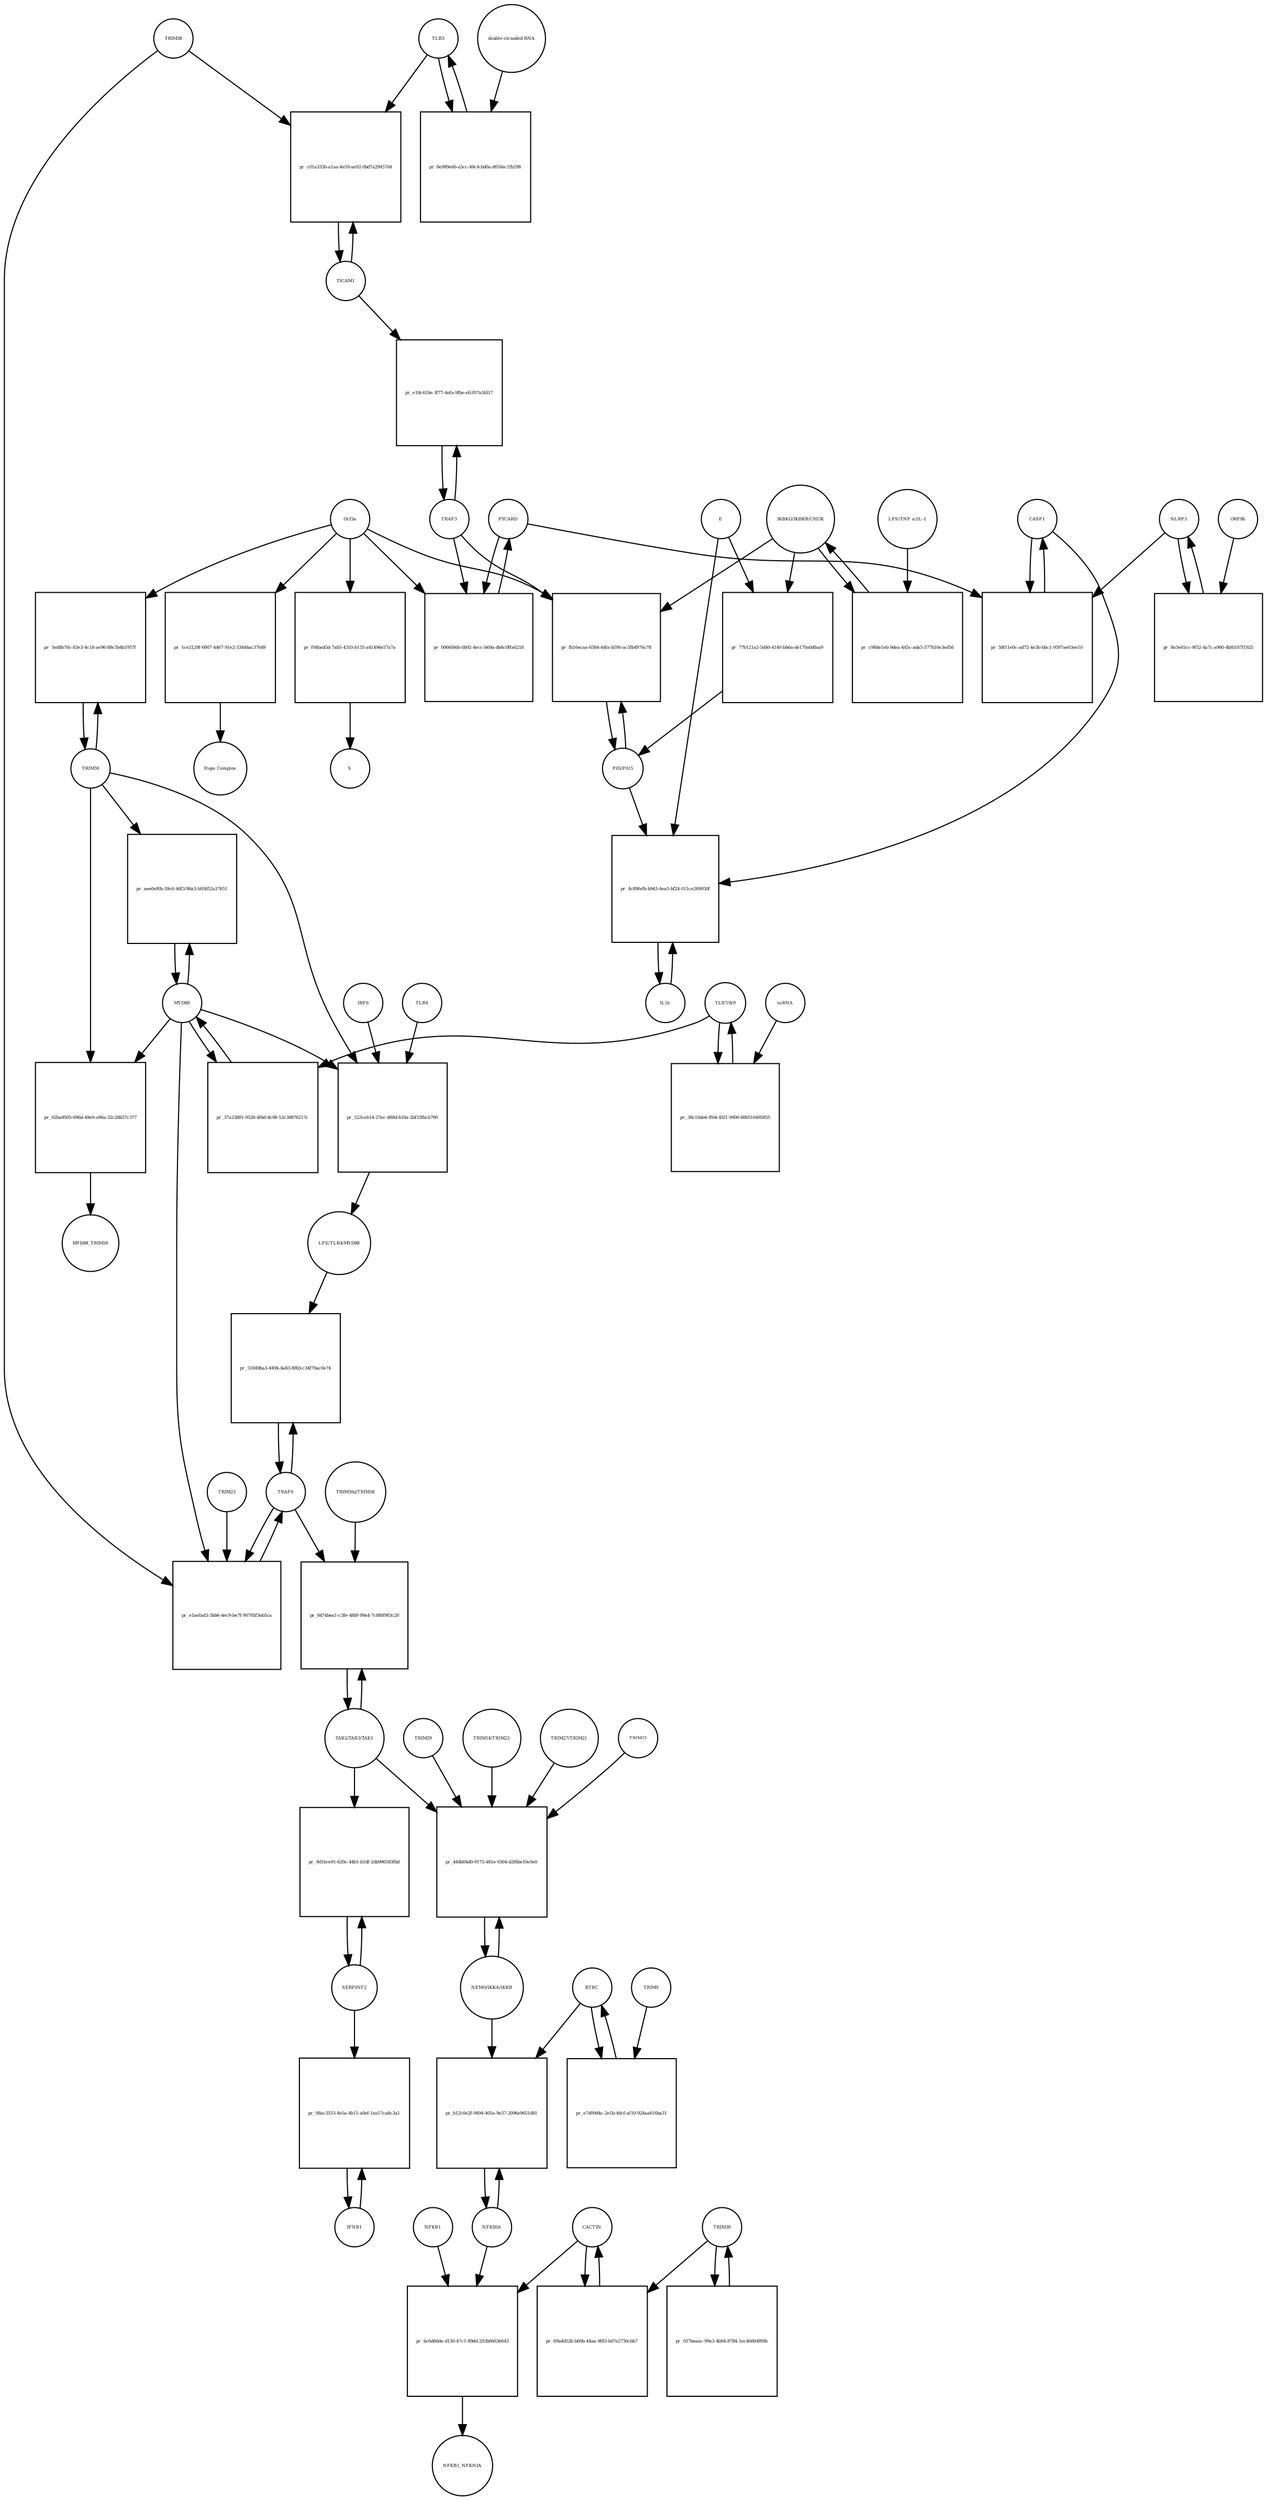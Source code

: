 strict digraph  {
CASP1 [annotation=urn_miriam_hgnc_1499, bipartite=0, cls=macromolecule, fontsize=4, label=CASP1, shape=circle];
"pr_58f11e0c-ad72-4e3b-bbc1-9597ae03ee10" [annotation="", bipartite=1, cls=process, fontsize=4, label="pr_58f11e0c-ad72-4e3b-bbc1-9597ae03ee10", shape=square];
PYCARD [annotation="", bipartite=0, cls="macromolecule multimer", fontsize=4, label=PYCARD, shape=circle];
NLRP3 [annotation="", bipartite=0, cls="macromolecule multimer", fontsize=4, label=NLRP3, shape=circle];
TRAF6 [annotation=urn_miriam_hgnc_12036, bipartite=0, cls=macromolecule, fontsize=4, label=TRAF6, shape=circle];
"pr_51849ba3-4494-4a83-88fd-c34f79ac0e74" [annotation="", bipartite=1, cls=process, fontsize=4, label="pr_51849ba3-4494-4a83-88fd-c34f79ac0e74", shape=square];
"LPS/TLR4/MYD88" [annotation="urn_miriam_hgnc_6121|urn_miriam_hgnc_11850|urn_miriam_hgnc_7562", bipartite=0, cls=complex, fontsize=4, label="LPS/TLR4/MYD88", shape=circle];
NFKBIA [annotation=urn_miriam_hgnc_7797, bipartite=0, cls=macromolecule, fontsize=4, label=NFKBIA, shape=circle];
"pr_b12c0e2f-9494-405a-9e37-2096e9651d81" [annotation="", bipartite=1, cls=process, fontsize=4, label="pr_b12c0e2f-9494-405a-9e37-2096e9651d81", shape=square];
BTRC [annotation=urn_miriam_hgnc_1144, bipartite=0, cls=macromolecule, fontsize=4, label=BTRC, shape=circle];
"NEMO/IKKA/IKKB" [annotation="urn_miriam_hgnc_5961|urn_miriam_hgnc_5960|urn_miriam_hgnc_1974", bipartite=0, cls=complex, fontsize=4, label="NEMO/IKKA/IKKB", shape=circle];
IL1b [annotation=urn_miriam_hgnc_5992, bipartite=0, cls=macromolecule, fontsize=4, label=IL1b, shape=circle];
"pr_4c89fefb-b943-4ea5-bf24-011ce269050f" [annotation="", bipartite=1, cls=process, fontsize=4, label="pr_4c89fefb-b943-4ea5-bf24-011ce269050f", shape=square];
E [annotation=urn_miriam_ncbiprotein_1796318600, bipartite=0, cls=macromolecule, fontsize=4, label=E, shape=circle];
"P65/P015" [annotation="urn_miriam_hgnc_9955|urn_miriam_hgnc_7794", bipartite=0, cls=complex, fontsize=4, label="P65/P015", shape=circle];
IFNB1 [annotation=urn_miriam_hgnc_5434, bipartite=0, cls=macromolecule, fontsize=4, label=IFNB1, shape=circle];
"pr_08ac3553-4e5a-4b11-a0ef-1ea17ca8c3a1" [annotation="", bipartite=1, cls=process, fontsize=4, label="pr_08ac3553-4e5a-4b11-a0ef-1ea17ca8c3a1", shape=square];
SERPINF2 [annotation=urn_miriam_hgnc_9075, bipartite=0, cls=macromolecule, fontsize=4, label=SERPINF2, shape=circle];
TLR3 [annotation=urn_miriam_hgnc_11849, bipartite=0, cls=macromolecule, fontsize=4, label=TLR3, shape=circle];
"pr_8e989e66-a5cc-48c4-bd0a-d650ec1fb298" [annotation="", bipartite=1, cls=process, fontsize=4, label="pr_8e989e66-a5cc-48c4-bd0a-d650ec1fb298", shape=square];
"double-stranded RNA" [annotation="", bipartite=0, cls="nucleic acid feature", fontsize=4, label="double-stranded RNA", shape=circle];
TICAM1 [annotation=urn_miriam_hgnc_18348, bipartite=0, cls=macromolecule, fontsize=4, label=TICAM1, shape=circle];
"pr_c01a333b-a1aa-4e59-ae92-0bd7a29457d4" [annotation="", bipartite=1, cls=process, fontsize=4, label="pr_c01a333b-a1aa-4e59-ae92-0bd7a29457d4", shape=square];
TRIM38 [annotation=urn_miriam_hgnc_10059, bipartite=0, cls=macromolecule, fontsize=4, label=TRIM38, shape=circle];
TRIM59 [annotation="urn_miriam_pubmed_22588174|urn_miriam_hgnc_30834", bipartite=0, cls=macromolecule, fontsize=4, label=TRIM59, shape=circle];
"pr_5ed8b70c-83e3-4c18-ae96-88c5b4b1957f" [annotation="", bipartite=1, cls=process, fontsize=4, label="pr_5ed8b70c-83e3-4c18-ae96-88c5b4b1957f", shape=square];
Orf3a [annotation=urn_miriam_uniprot_P0DTC3, bipartite=0, cls=macromolecule, fontsize=4, label=Orf3a, shape=circle];
"TLR7/8/9" [annotation="urn_miriam_hgnc_15633|urn_miriam_hgnc_15632|urn_miriam_hgnc_15631", bipartite=0, cls=complex, fontsize=4, label="TLR7/8/9", shape=circle];
"pr_38c10de6-ff64-45f1-9900-886516495855" [annotation="", bipartite=1, cls=process, fontsize=4, label="pr_38c10de6-ff64-45f1-9900-886516495855", shape=square];
ssRNA [annotation="", bipartite=0, cls="nucleic acid feature", fontsize=4, label=ssRNA, shape=circle];
MYD88 [annotation=urn_miriam_hgnc_7562, bipartite=0, cls=macromolecule, fontsize=4, label=MYD88, shape=circle];
"pr_37a23881-9528-4f6d-8c98-53c38876217c" [annotation="", bipartite=1, cls=process, fontsize=4, label="pr_37a23881-9528-4f6d-8c98-53c38876217c", shape=square];
"pr_e1aefad3-3bb6-4ec9-be7f-90705f3eb5ca" [annotation="", bipartite=1, cls=process, fontsize=4, label="pr_e1aefad3-3bb6-4ec9-be7f-90705f3eb5ca", shape=square];
TRIM23 [annotation=urn_miriam_hgnc_660, bipartite=0, cls=macromolecule, fontsize=4, label=TRIM23, shape=circle];
"TAB2/TAB3/TAK1" [annotation="urn_miriam_hgnc_17075|urn_miriam_hgnc_30681|urn_miriam_hgnc_6859", bipartite=0, cls=complex, fontsize=4, label="TAB2/TAB3/TAK1", shape=circle];
"pr_8474bea1-c3fe-480f-99a4-7c8f6f983c20" [annotation="", bipartite=1, cls=process, fontsize=4, label="pr_8474bea1-c3fe-480f-99a4-7c8f6f983c20", shape=square];
"TRIM30a/TRIM38" [annotation="urn_miriam_hgnc_10059|urn_miriam_uniprot_P15533", bipartite=0, cls=complex, fontsize=4, label="TRIM30a/TRIM38", shape=circle];
"pr_444b04d0-9175-481e-9304-d2f6be10e5e0" [annotation="", bipartite=1, cls=process, fontsize=4, label="pr_444b04d0-9175-481e-9304-d2f6be10e5e0", shape=square];
TRIM22 [annotation=urn_miriam_hgnc_16379, bipartite=0, cls=macromolecule, fontsize=4, label=TRIM22, shape=circle];
TRIM29 [annotation=urn_miriam_hgnc_17274, bipartite=0, cls=macromolecule, fontsize=4, label=TRIM29, shape=circle];
"TRIM14/TRIM23" [annotation="urn_miriam_hgnc_16283|urn_miriam_hgnc_660", bipartite=0, cls=complex, fontsize=4, label="TRIM14/TRIM23", shape=circle];
"TRIM27/TRIM21" [annotation="urn_miriam_hgnc_9975|urn_miriam_hgnc_11312", bipartite=0, cls=complex, fontsize=4, label="TRIM27/TRIM21", shape=circle];
"pr_9d1bce91-620c-44b1-b1df-2db996583fbd" [annotation="", bipartite=1, cls=process, fontsize=4, label="pr_9d1bce91-620c-44b1-b1df-2db996583fbd", shape=square];
TRAF3 [annotation=urn_miriam_hgnc_12033, bipartite=0, cls=macromolecule, fontsize=4, label=TRAF3, shape=circle];
"pr_e18c410e-3f77-4efa-9fbe-efcf07a5fd17" [annotation="", bipartite=1, cls=process, fontsize=4, label="pr_e18c410e-3f77-4efa-9fbe-efcf07a5fd17", shape=square];
NFKB1 [annotation=urn_miriam_hgnc_7794, bipartite=0, cls=macromolecule, fontsize=4, label=NFKB1, shape=circle];
"pr_bc6d68de-d130-47c1-89dd-293b06636643" [annotation="", bipartite=1, cls=process, fontsize=4, label="pr_bc6d68de-d130-47c1-89dd-293b06636643", shape=square];
NFKB1_NFKNIA [annotation="", bipartite=0, cls=complex, fontsize=4, label=NFKB1_NFKNIA, shape=circle];
CACTIN [annotation=urn_miriam_hgnc_29938, bipartite=0, cls=macromolecule, fontsize=4, label=CACTIN, shape=circle];
"IKBKG/IKBKB/CHUK" [annotation="urn_miriam_hgnc_5961|urn_miriam_hgnc_5960|urn_miriam_hgnc_1974", bipartite=0, cls=complex, fontsize=4, label="IKBKG/IKBKB/CHUK", shape=circle];
"pr_c98de1eb-9dea-445c-ada5-577b16e3ed56" [annotation="", bipartite=1, cls=process, fontsize=4, label="pr_c98de1eb-9dea-445c-ada5-577b16e3ed56", shape=square];
"LPS/TNF α/IL-1" [annotation="urn_miriam_hgnc_6121|urn_miriam_hgnc_11916|urn_miriam_hgnc_5991", bipartite=0, cls=complex, fontsize=4, label="LPS/TNF α/IL-1", shape=circle];
"pr_f04ba45d-7ab5-4310-b135-a41496e57a7a" [annotation="", bipartite=1, cls=process, fontsize=4, label="pr_f04ba45d-7ab5-4310-b135-a41496e57a7a", shape=square];
S [annotation=urn_miriam_uniprot_P0DTC2, bipartite=0, cls=macromolecule, fontsize=4, label=S, shape=circle];
"pr_fb16ecaa-6584-44fa-b590-ac5fb4976c78" [annotation="", bipartite=1, cls=process, fontsize=4, label="pr_fb16ecaa-6584-44fa-b590-ac5fb4976c78", shape=square];
"pr_0066f46b-0b92-4ecc-b69a-db6c0ffa6218" [annotation="", bipartite=1, cls=process, fontsize=4, label="pr_0066f46b-0b92-4ecc-b69a-db6c0ffa6218", shape=square];
"pr_8e3e65cc-9f52-4a7c-a960-4bfb187f1925" [annotation="", bipartite=1, cls=process, fontsize=4, label="pr_8e3e65cc-9f52-4a7c-a960-4bfb187f1925", shape=square];
ORF8b [annotation=urn_miriam_ncbiprotein_BCD58760, bipartite=0, cls=macromolecule, fontsize=4, label=ORF8b, shape=circle];
"pr_e7d09d4c-2e1b-46cf-af10-924aa416ba31" [annotation="", bipartite=1, cls=process, fontsize=4, label="pr_e7d09d4c-2e1b-46cf-af10-924aa416ba31", shape=square];
TRIM9 [annotation=urn_miriam_hgnc_16288, bipartite=0, cls=macromolecule, fontsize=4, label=TRIM9, shape=circle];
"pr_77b121a2-5d40-4140-bb6a-de170a0dfaa9" [annotation="", bipartite=1, cls=process, fontsize=4, label="pr_77b121a2-5d40-4140-bb6a-de170a0dfaa9", shape=square];
"pr_69a4d52b-b60b-44aa-9f83-b07e2730cbb7" [annotation="", bipartite=1, cls=process, fontsize=4, label="pr_69a4d52b-b60b-44aa-9f83-b07e2730cbb7", shape=square];
TRIM39 [annotation=urn_miriam_hgnc_10065, bipartite=0, cls=macromolecule, fontsize=4, label=TRIM39, shape=circle];
"pr_037beaac-99e3-4b94-8784-1ec40d04f89b" [annotation="", bipartite=1, cls=process, fontsize=4, label="pr_037beaac-99e3-4b94-8784-1ec40d04f89b", shape=square];
"pr_1ce2129f-6907-4467-91e2-33448ac37649" [annotation="", bipartite=1, cls=process, fontsize=4, label="pr_1ce2129f-6907-4467-91e2-33448ac37649", shape=square];
"Hops Complex" [annotation="urn_miriam_uniprot_J9TC74|urn_miriam_hgnc_14583|urn_miriam_hgnc_20593|urn_miriam_hgnc_24048|urn_miriam_hgnc_5013|urn_miriam_hgnc_20266", bipartite=0, cls=complex, fontsize=4, label="Hops Complex", shape=circle];
TLR4 [annotation="", bipartite=0, cls=macromolecule, fontsize=4, label=TLR4, shape=circle];
"pr_523ceb14-27ec-488d-b10a-2bf33fbcb790" [annotation="", bipartite=1, cls=process, fontsize=4, label="pr_523ceb14-27ec-488d-b10a-2bf33fbcb790", shape=square];
IRF6 [annotation="", bipartite=0, cls=macromolecule, fontsize=4, label=IRF6, shape=circle];
"pr_aee0ef6b-39c6-4df3-86a3-b93652a17651" [annotation="", bipartite=1, cls=process, fontsize=4, label="pr_aee0ef6b-39c6-4df3-86a3-b93652a17651", shape=square];
"pr_62ba9505-696d-49e9-a96a-32c28b37c377" [annotation="", bipartite=1, cls=process, fontsize=4, label="pr_62ba9505-696d-49e9-a96a-32c28b37c377", shape=square];
MYD88_TRIM59 [annotation="", bipartite=0, cls=complex, fontsize=4, label=MYD88_TRIM59, shape=circle];
CASP1 -> "pr_58f11e0c-ad72-4e3b-bbc1-9597ae03ee10"  [annotation="", interaction_type=consumption];
CASP1 -> "pr_4c89fefb-b943-4ea5-bf24-011ce269050f"  [annotation=urn_miriam_pubmed_31034780, interaction_type=catalysis];
"pr_58f11e0c-ad72-4e3b-bbc1-9597ae03ee10" -> CASP1  [annotation="", interaction_type=production];
PYCARD -> "pr_58f11e0c-ad72-4e3b-bbc1-9597ae03ee10"  [annotation="", interaction_type=consumption];
PYCARD -> "pr_0066f46b-0b92-4ecc-b69a-db6c0ffa6218"  [annotation="", interaction_type=consumption];
NLRP3 -> "pr_58f11e0c-ad72-4e3b-bbc1-9597ae03ee10"  [annotation="", interaction_type=consumption];
NLRP3 -> "pr_8e3e65cc-9f52-4a7c-a960-4bfb187f1925"  [annotation="", interaction_type=consumption];
TRAF6 -> "pr_51849ba3-4494-4a83-88fd-c34f79ac0e74"  [annotation="", interaction_type=consumption];
TRAF6 -> "pr_e1aefad3-3bb6-4ec9-be7f-90705f3eb5ca"  [annotation="", interaction_type=consumption];
TRAF6 -> "pr_8474bea1-c3fe-480f-99a4-7c8f6f983c20"  [annotation="urn_miriam_pubmed_23758787|urn_miriam_pubmed_25172371|urn_miriam_pubmed_18345001", interaction_type="necessary stimulation"];
"pr_51849ba3-4494-4a83-88fd-c34f79ac0e74" -> TRAF6  [annotation="", interaction_type=production];
"LPS/TLR4/MYD88" -> "pr_51849ba3-4494-4a83-88fd-c34f79ac0e74"  [annotation=urn_miriam_pubmed_23758787, interaction_type=catalysis];
NFKBIA -> "pr_b12c0e2f-9494-405a-9e37-2096e9651d81"  [annotation="", interaction_type=consumption];
NFKBIA -> "pr_bc6d68de-d130-47c1-89dd-293b06636643"  [annotation="", interaction_type=consumption];
"pr_b12c0e2f-9494-405a-9e37-2096e9651d81" -> NFKBIA  [annotation="", interaction_type=production];
BTRC -> "pr_b12c0e2f-9494-405a-9e37-2096e9651d81"  [annotation=urn_miriam_pubmed_21135871, interaction_type=catalysis];
BTRC -> "pr_e7d09d4c-2e1b-46cf-af10-924aa416ba31"  [annotation="", interaction_type=consumption];
"NEMO/IKKA/IKKB" -> "pr_b12c0e2f-9494-405a-9e37-2096e9651d81"  [annotation=urn_miriam_pubmed_21135871, interaction_type=catalysis];
"NEMO/IKKA/IKKB" -> "pr_444b04d0-9175-481e-9304-d2f6be10e5e0"  [annotation="", interaction_type=consumption];
IL1b -> "pr_4c89fefb-b943-4ea5-bf24-011ce269050f"  [annotation="", interaction_type=consumption];
"pr_4c89fefb-b943-4ea5-bf24-011ce269050f" -> IL1b  [annotation="", interaction_type=production];
E -> "pr_4c89fefb-b943-4ea5-bf24-011ce269050f"  [annotation=urn_miriam_pubmed_31034780, interaction_type=catalysis];
E -> "pr_77b121a2-5d40-4140-bb6a-de170a0dfaa9"  [annotation="urn_miriam_pubmed_32172672|urn_miriam_taxonomy_2697049", interaction_type="necessary stimulation"];
"P65/P015" -> "pr_4c89fefb-b943-4ea5-bf24-011ce269050f"  [annotation=urn_miriam_pubmed_31034780, interaction_type=stimulation];
"P65/P015" -> "pr_fb16ecaa-6584-44fa-b590-ac5fb4976c78"  [annotation="", interaction_type=consumption];
IFNB1 -> "pr_08ac3553-4e5a-4b11-a0ef-1ea17ca8c3a1"  [annotation="", interaction_type=consumption];
"pr_08ac3553-4e5a-4b11-a0ef-1ea17ca8c3a1" -> IFNB1  [annotation="", interaction_type=production];
SERPINF2 -> "pr_08ac3553-4e5a-4b11-a0ef-1ea17ca8c3a1"  [annotation=urn_miriam_pubmed_17706453, interaction_type=stimulation];
SERPINF2 -> "pr_9d1bce91-620c-44b1-b1df-2db996583fbd"  [annotation="", interaction_type=consumption];
TLR3 -> "pr_8e989e66-a5cc-48c4-bd0a-d650ec1fb298"  [annotation="", interaction_type=consumption];
TLR3 -> "pr_c01a333b-a1aa-4e59-ae92-0bd7a29457d4"  [annotation="urn_miriam_pubmed_23758787|urn_miriam_pubmed_22539786", interaction_type="necessary stimulation"];
"pr_8e989e66-a5cc-48c4-bd0a-d650ec1fb298" -> TLR3  [annotation="", interaction_type=production];
"double-stranded RNA" -> "pr_8e989e66-a5cc-48c4-bd0a-d650ec1fb298"  [annotation=urn_miriam_pubmed_23758787, interaction_type="necessary stimulation"];
TICAM1 -> "pr_c01a333b-a1aa-4e59-ae92-0bd7a29457d4"  [annotation="", interaction_type=consumption];
TICAM1 -> "pr_e18c410e-3f77-4efa-9fbe-efcf07a5fd17"  [annotation=urn_miriam_pubmed_28829373, interaction_type="necessary stimulation"];
"pr_c01a333b-a1aa-4e59-ae92-0bd7a29457d4" -> TICAM1  [annotation="", interaction_type=production];
TRIM38 -> "pr_c01a333b-a1aa-4e59-ae92-0bd7a29457d4"  [annotation="urn_miriam_pubmed_23758787|urn_miriam_pubmed_22539786", interaction_type=inhibition];
TRIM38 -> "pr_e1aefad3-3bb6-4ec9-be7f-90705f3eb5ca"  [annotation="urn_miriam_pubmed_15361868|urn_miriam_pubmed_22539786|urn_miriam_pubmed_20724660", interaction_type=inhibition];
TRIM59 -> "pr_5ed8b70c-83e3-4c18-ae96-88c5b4b1957f"  [annotation="", interaction_type=consumption];
TRIM59 -> "pr_523ceb14-27ec-488d-b10a-2bf33fbcb790"  [annotation="", interaction_type=inhibition];
TRIM59 -> "pr_aee0ef6b-39c6-4df3-86a3-b93652a17651"  [annotation="", interaction_type=inhibition];
TRIM59 -> "pr_62ba9505-696d-49e9-a96a-32c28b37c377"  [annotation="", interaction_type=consumption];
"pr_5ed8b70c-83e3-4c18-ae96-88c5b4b1957f" -> TRIM59  [annotation="", interaction_type=production];
Orf3a -> "pr_5ed8b70c-83e3-4c18-ae96-88c5b4b1957f"  [annotation=urn_miriam_pubmed_28829373, interaction_type="necessary stimulation"];
Orf3a -> "pr_f04ba45d-7ab5-4310-b135-a41496e57a7a"  [annotation=urn_miriam_pubmed_32172672, interaction_type="necessary stimulation"];
Orf3a -> "pr_fb16ecaa-6584-44fa-b590-ac5fb4976c78"  [annotation="urn_miriam_pubmed_31034780|urn_miriam_pubmed_32172672", interaction_type="necessary stimulation"];
Orf3a -> "pr_0066f46b-0b92-4ecc-b69a-db6c0ffa6218"  [annotation=urn_miriam_pubmed_32172672, interaction_type="necessary stimulation"];
Orf3a -> "pr_1ce2129f-6907-4467-91e2-33448ac37649"  [annotation="urn_miriam_pubmed_15316659|urn_miriam_pubmed_17715238|urn_miriam_pubmed_25375324|urn_miriam_pubmed_19590927", interaction_type="necessary stimulation"];
"TLR7/8/9" -> "pr_38c10de6-ff64-45f1-9900-886516495855"  [annotation="", interaction_type=consumption];
"TLR7/8/9" -> "pr_37a23881-9528-4f6d-8c98-53c38876217c"  [annotation=urn_miriam_pubmed_15361868, interaction_type="necessary stimulation"];
"pr_38c10de6-ff64-45f1-9900-886516495855" -> "TLR7/8/9"  [annotation="", interaction_type=production];
ssRNA -> "pr_38c10de6-ff64-45f1-9900-886516495855"  [annotation=urn_miriam_pubmed_21782231, interaction_type="necessary stimulation"];
MYD88 -> "pr_37a23881-9528-4f6d-8c98-53c38876217c"  [annotation="", interaction_type=consumption];
MYD88 -> "pr_e1aefad3-3bb6-4ec9-be7f-90705f3eb5ca"  [annotation="urn_miriam_pubmed_15361868|urn_miriam_pubmed_22539786|urn_miriam_pubmed_20724660", interaction_type="necessary stimulation"];
MYD88 -> "pr_523ceb14-27ec-488d-b10a-2bf33fbcb790"  [annotation="", interaction_type=consumption];
MYD88 -> "pr_aee0ef6b-39c6-4df3-86a3-b93652a17651"  [annotation="", interaction_type=consumption];
MYD88 -> "pr_62ba9505-696d-49e9-a96a-32c28b37c377"  [annotation="", interaction_type=consumption];
"pr_37a23881-9528-4f6d-8c98-53c38876217c" -> MYD88  [annotation="", interaction_type=production];
"pr_e1aefad3-3bb6-4ec9-be7f-90705f3eb5ca" -> TRAF6  [annotation="", interaction_type=production];
TRIM23 -> "pr_e1aefad3-3bb6-4ec9-be7f-90705f3eb5ca"  [annotation="urn_miriam_pubmed_15361868|urn_miriam_pubmed_22539786|urn_miriam_pubmed_20724660", interaction_type="necessary stimulation"];
"TAB2/TAB3/TAK1" -> "pr_8474bea1-c3fe-480f-99a4-7c8f6f983c20"  [annotation="", interaction_type=consumption];
"TAB2/TAB3/TAK1" -> "pr_444b04d0-9175-481e-9304-d2f6be10e5e0"  [annotation="urn_miriam_pubmed_23758787|urn_miriam_pubmed_23408607|urn_miriam_pubmed_26358190|urn_miriam_pubmed_27695001|urn_miriam_pubmed_24379373|urn_miriam_pubmed_20724660", interaction_type="necessary stimulation"];
"TAB2/TAB3/TAK1" -> "pr_9d1bce91-620c-44b1-b1df-2db996583fbd"  [annotation=urn_miriam_pubmed_17706453, interaction_type="necessary stimulation"];
"pr_8474bea1-c3fe-480f-99a4-7c8f6f983c20" -> "TAB2/TAB3/TAK1"  [annotation="", interaction_type=production];
"TRIM30a/TRIM38" -> "pr_8474bea1-c3fe-480f-99a4-7c8f6f983c20"  [annotation="urn_miriam_pubmed_23758787|urn_miriam_pubmed_25172371|urn_miriam_pubmed_18345001", interaction_type=inhibition];
"pr_444b04d0-9175-481e-9304-d2f6be10e5e0" -> "NEMO/IKKA/IKKB"  [annotation="", interaction_type=production];
TRIM22 -> "pr_444b04d0-9175-481e-9304-d2f6be10e5e0"  [annotation="urn_miriam_pubmed_23758787|urn_miriam_pubmed_23408607|urn_miriam_pubmed_26358190|urn_miriam_pubmed_27695001|urn_miriam_pubmed_24379373|urn_miriam_pubmed_20724660", interaction_type=inhibition];
TRIM29 -> "pr_444b04d0-9175-481e-9304-d2f6be10e5e0"  [annotation="urn_miriam_pubmed_23758787|urn_miriam_pubmed_23408607|urn_miriam_pubmed_26358190|urn_miriam_pubmed_27695001|urn_miriam_pubmed_24379373|urn_miriam_pubmed_20724660", interaction_type=inhibition];
"TRIM14/TRIM23" -> "pr_444b04d0-9175-481e-9304-d2f6be10e5e0"  [annotation="urn_miriam_pubmed_23758787|urn_miriam_pubmed_23408607|urn_miriam_pubmed_26358190|urn_miriam_pubmed_27695001|urn_miriam_pubmed_24379373|urn_miriam_pubmed_20724660", interaction_type="necessary stimulation"];
"TRIM27/TRIM21" -> "pr_444b04d0-9175-481e-9304-d2f6be10e5e0"  [annotation="urn_miriam_pubmed_23758787|urn_miriam_pubmed_23408607|urn_miriam_pubmed_26358190|urn_miriam_pubmed_27695001|urn_miriam_pubmed_24379373|urn_miriam_pubmed_20724660", interaction_type=inhibition];
"pr_9d1bce91-620c-44b1-b1df-2db996583fbd" -> SERPINF2  [annotation="", interaction_type=production];
TRAF3 -> "pr_e18c410e-3f77-4efa-9fbe-efcf07a5fd17"  [annotation="", interaction_type=consumption];
TRAF3 -> "pr_fb16ecaa-6584-44fa-b590-ac5fb4976c78"  [annotation="urn_miriam_pubmed_31034780|urn_miriam_pubmed_32172672", interaction_type=catalysis];
TRAF3 -> "pr_0066f46b-0b92-4ecc-b69a-db6c0ffa6218"  [annotation=urn_miriam_pubmed_32172672, interaction_type=catalysis];
"pr_e18c410e-3f77-4efa-9fbe-efcf07a5fd17" -> TRAF3  [annotation="", interaction_type=production];
NFKB1 -> "pr_bc6d68de-d130-47c1-89dd-293b06636643"  [annotation="", interaction_type=consumption];
"pr_bc6d68de-d130-47c1-89dd-293b06636643" -> NFKB1_NFKNIA  [annotation="", interaction_type=production];
CACTIN -> "pr_bc6d68de-d130-47c1-89dd-293b06636643"  [annotation=urn_miriam_pubmed_26999213, interaction_type=inhibition];
CACTIN -> "pr_69a4d52b-b60b-44aa-9f83-b07e2730cbb7"  [annotation="", interaction_type=consumption];
"IKBKG/IKBKB/CHUK" -> "pr_c98de1eb-9dea-445c-ada5-577b16e3ed56"  [annotation="", interaction_type=consumption];
"IKBKG/IKBKB/CHUK" -> "pr_fb16ecaa-6584-44fa-b590-ac5fb4976c78"  [annotation="urn_miriam_pubmed_31034780|urn_miriam_pubmed_32172672", interaction_type=catalysis];
"IKBKG/IKBKB/CHUK" -> "pr_77b121a2-5d40-4140-bb6a-de170a0dfaa9"  [annotation="", interaction_type=consumption];
"pr_c98de1eb-9dea-445c-ada5-577b16e3ed56" -> "IKBKG/IKBKB/CHUK"  [annotation="", interaction_type=production];
"LPS/TNF α/IL-1" -> "pr_c98de1eb-9dea-445c-ada5-577b16e3ed56"  [annotation="urn_miriam_pubmed_32172672|urn_miriam_taxonomy_2697049", interaction_type=catalysis];
"pr_f04ba45d-7ab5-4310-b135-a41496e57a7a" -> S  [annotation="", interaction_type=production];
"pr_fb16ecaa-6584-44fa-b590-ac5fb4976c78" -> "P65/P015"  [annotation="", interaction_type=production];
"pr_0066f46b-0b92-4ecc-b69a-db6c0ffa6218" -> PYCARD  [annotation="", interaction_type=production];
"pr_8e3e65cc-9f52-4a7c-a960-4bfb187f1925" -> NLRP3  [annotation="", interaction_type=production];
ORF8b -> "pr_8e3e65cc-9f52-4a7c-a960-4bfb187f1925"  [annotation=urn_miriam_pubmed_32172672, interaction_type="necessary stimulation"];
"pr_e7d09d4c-2e1b-46cf-af10-924aa416ba31" -> BTRC  [annotation="", interaction_type=production];
TRIM9 -> "pr_e7d09d4c-2e1b-46cf-af10-924aa416ba31"  [annotation=urn_miriam_pubmed_21135871, interaction_type=inhibition];
"pr_77b121a2-5d40-4140-bb6a-de170a0dfaa9" -> "P65/P015"  [annotation="", interaction_type=production];
"pr_69a4d52b-b60b-44aa-9f83-b07e2730cbb7" -> CACTIN  [annotation="", interaction_type=production];
TRIM39 -> "pr_69a4d52b-b60b-44aa-9f83-b07e2730cbb7"  [annotation=urn_miriam_pubmed_26999213, interaction_type="necessary stimulation"];
TRIM39 -> "pr_037beaac-99e3-4b94-8784-1ec40d04f89b"  [annotation="", interaction_type=consumption];
"pr_037beaac-99e3-4b94-8784-1ec40d04f89b" -> TRIM39  [annotation="", interaction_type=production];
"pr_1ce2129f-6907-4467-91e2-33448ac37649" -> "Hops Complex"  [annotation="", interaction_type=production];
TLR4 -> "pr_523ceb14-27ec-488d-b10a-2bf33fbcb790"  [annotation="", interaction_type=consumption];
"pr_523ceb14-27ec-488d-b10a-2bf33fbcb790" -> "LPS/TLR4/MYD88"  [annotation="", interaction_type=production];
IRF6 -> "pr_523ceb14-27ec-488d-b10a-2bf33fbcb790"  [annotation="", interaction_type=consumption];
"pr_aee0ef6b-39c6-4df3-86a3-b93652a17651" -> MYD88  [annotation="", interaction_type=production];
"pr_62ba9505-696d-49e9-a96a-32c28b37c377" -> MYD88_TRIM59  [annotation="", interaction_type=production];
}
